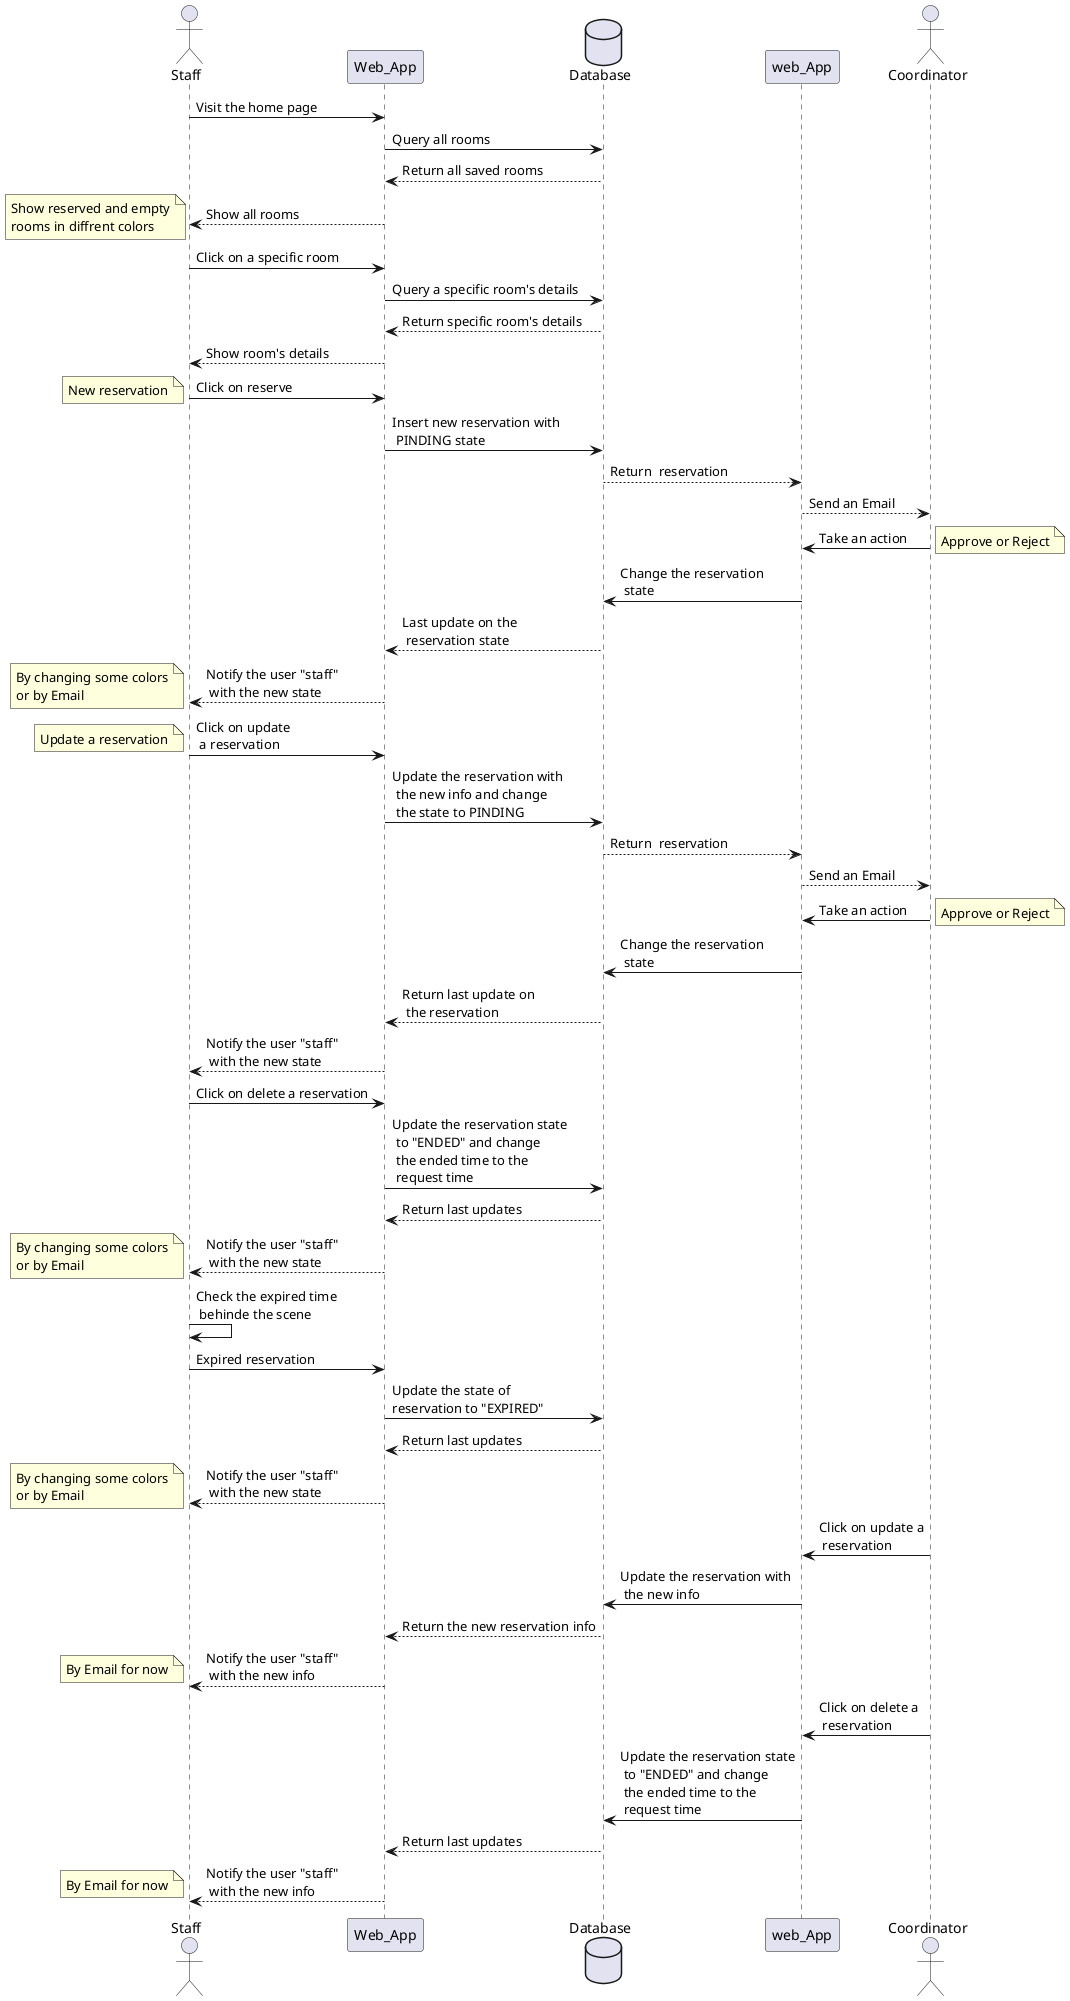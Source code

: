 @startuml Staff Reservation
actor Staff as Staff
participant Web_App as Web_App
database Database as DB
participant web_App as web_App
actor Coordinator as Coordinator


Staff -> Web_App: Visit the home page

Web_App -> DB: Query all rooms

DB --> Web_App: Return all saved rooms
Web_App --> Staff: Show all rooms
note left
Show reserved and empty
rooms in diffrent colors
end note


Staff -> Web_App: Click on a specific room
Web_App -> DB: Query a specific room's details

DB --> Web_App: Return specific room's details
Web_App --> Staff: Show room's details
Staff -> Web_App: Click on reserve
note left
New reservation
end note
Web_App -> DB: Insert new reservation with\n PINDING state

DB --> web_App: Return  reservation
web_App --> Coordinator: Send an Email

Coordinator -> web_App: Take an action
note right
Approve or Reject
end note

web_App -> DB: Change the reservation\n state

DB --> Web_App: Last update on the\n reservation state
Web_App --> Staff: Notify the user "staff"\n with the new state
note left
By changing some colors
or by Email
end note

Staff -> Web_App: Click on update\n a reservation
note left
Update a reservation
end note
Web_App -> DB: Update the reservation with\n the new info and change\n the state to PINDING

DB --> web_App: Return  reservation
web_App --> Coordinator: Send an Email

Coordinator -> web_App: Take an action
note right
Approve or Reject
end note

web_App -> DB: Change the reservation\n state

DB --> Web_App: Return last update on\n the reservation
Web_App --> Staff: Notify the user "staff"\n with the new state


Staff -> Web_App: Click on delete a reservation
Web_App -> DB: Update the reservation state\n to "ENDED" and change\n the ended time to the\n request time

DB --> Web_App: Return last updates
Web_App --> Staff: Notify the user "staff"\n with the new state
note left
By changing some colors
or by Email
end note

Staff -> Staff: Check the expired time\n behinde the scene
Staff -> Web_App: Expired reservation

Web_App -> DB: Update the state of \nreservation to "EXPIRED"
DB --> Web_App: Return last updates

Web_App --> Staff: Notify the user "staff"\n with the new state
note left
By changing some colors
or by Email
end note


Coordinator -> web_App: Click on update a\n reservation
web_App -> DB: Update the reservation with\n the new info

DB --> Web_App: Return the new reservation info
Web_App --> Staff: Notify the user "staff"\n with the new info
note left
By Email for now
end note


Coordinator -> web_App: Click on delete a\n reservation
web_App -> DB: Update the reservation state\n to "ENDED" and change\n the ended time to the\n request time

DB --> Web_App: Return last updates
Web_App --> Staff: Notify the user "staff"\n with the new info
note left
By Email for now
end note
@enduml